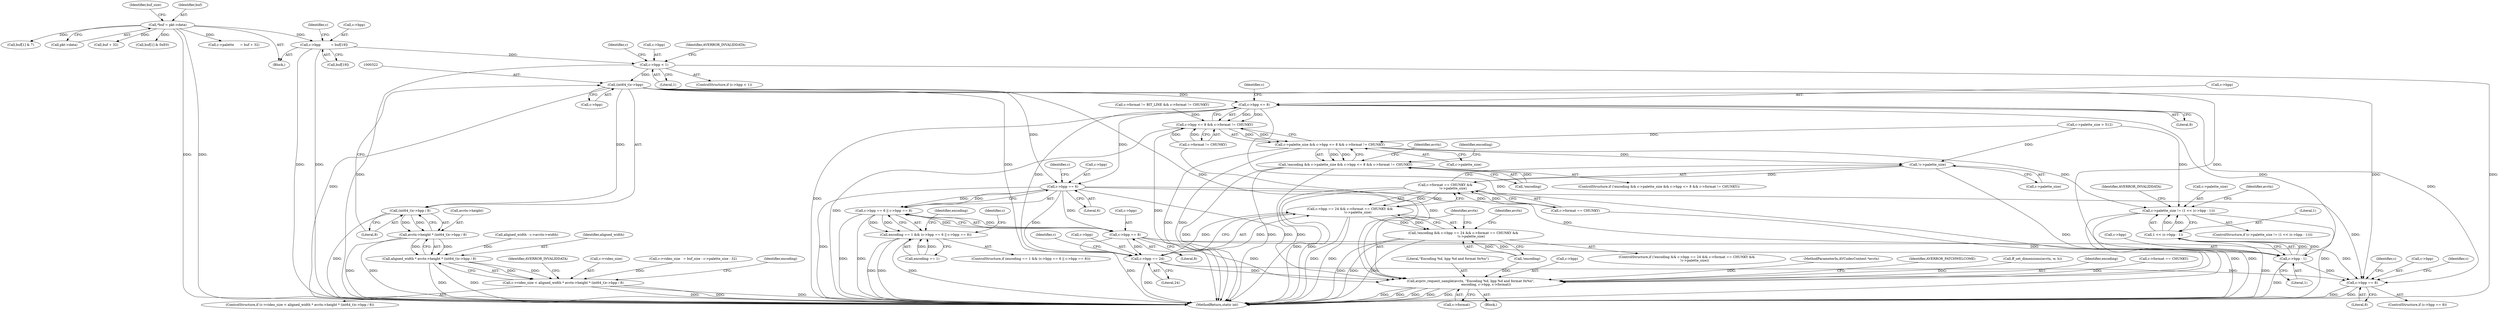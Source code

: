 digraph "0_FFmpeg_1e42736b95065c69a7481d0cf55247024f54b660@array" {
"1000168" [label="(Call,c->bpp          = buf[19])"];
"1000127" [label="(Call,*buf = pkt->data)"];
"1000232" [label="(Call,c->bpp < 1)"];
"1000321" [label="(Call,(int64_t)c->bpp)"];
"1000320" [label="(Call,(int64_t)c->bpp / 8)"];
"1000316" [label="(Call,avctx->height * (int64_t)c->bpp / 8)"];
"1000314" [label="(Call,aligned_width * avctx->height * (int64_t)c->bpp / 8)"];
"1000310" [label="(Call,c->video_size < aligned_width * avctx->height * (int64_t)c->bpp / 8)"];
"1000338" [label="(Call,c->bpp <= 8)"];
"1000337" [label="(Call,c->bpp <= 8 && c->format != CHUNKY)"];
"1000333" [label="(Call,c->palette_size && c->bpp <= 8 && c->format != CHUNKY)"];
"1000330" [label="(Call,!encoding && c->palette_size && c->bpp <= 8 && c->format != CHUNKY)"];
"1000373" [label="(Call,c->palette_size != (1 << (c->bpp - 1)))"];
"1000408" [label="(Call,!c->palette_size)"];
"1000402" [label="(Call,c->format == CHUNKY &&\n               !c->palette_size)"];
"1000396" [label="(Call,c->bpp == 24 && c->format == CHUNKY &&\n               !c->palette_size)"];
"1000393" [label="(Call,!encoding && c->bpp == 24 && c->format == CHUNKY &&\n               !c->palette_size)"];
"1000361" [label="(Call,c->bpp == 6)"];
"1000360" [label="(Call,c->bpp == 6 || c->bpp == 8)"];
"1000356" [label="(Call,encoding == 1 && (c->bpp == 6 || c->bpp == 8))"];
"1000366" [label="(Call,c->bpp == 8)"];
"1000379" [label="(Call,c->bpp - 1)"];
"1000377" [label="(Call,1 << (c->bpp - 1))"];
"1000474" [label="(Call,c->bpp == 8)"];
"1000397" [label="(Call,c->bpp == 24)"];
"1000420" [label="(Call,avpriv_request_sample(avctx, \"Encoding %d, bpp %d and format 0x%x\",\n                              encoding, c->bpp, c->format))"];
"1000396" [label="(Call,c->bpp == 24 && c->format == CHUNKY &&\n               !c->palette_size)"];
"1000246" [label="(Call,c->format != BIT_LINE && c->format != CHUNKY)"];
"1000334" [label="(Call,c->palette_size)"];
"1000484" [label="(Identifier,c)"];
"1000409" [label="(Call,c->palette_size)"];
"1000105" [label="(Block,)"];
"1000140" [label="(Call,buf[1] & 7)"];
"1000314" [label="(Call,aligned_width * avctx->height * (int64_t)c->bpp / 8)"];
"1000330" [label="(Call,!encoding && c->palette_size && c->bpp <= 8 && c->format != CHUNKY)"];
"1000177" [label="(Identifier,c)"];
"1000422" [label="(Literal,\"Encoding %d, bpp %d and format 0x%x\")"];
"1000478" [label="(Literal,8)"];
"1000317" [label="(Call,avctx->height)"];
"1000351" [label="(Identifier,avctx)"];
"1000370" [label="(Literal,8)"];
"1000169" [label="(Call,c->bpp)"];
"1000331" [label="(Call,!encoding)"];
"1000378" [label="(Literal,1)"];
"1000394" [label="(Call,!encoding)"];
"1000342" [label="(Literal,8)"];
"1000427" [label="(Call,c->format)"];
"1000345" [label="(Identifier,c)"];
"1000368" [label="(Identifier,c)"];
"1000236" [label="(Literal,1)"];
"1000328" [label="(Identifier,AVERROR_INVALIDDATA)"];
"1000393" [label="(Call,!encoding && c->bpp == 24 && c->format == CHUNKY &&\n               !c->palette_size)"];
"1000392" [label="(ControlStructure,if (!encoding && c->bpp == 24 && c->format == CHUNKY &&\n               !c->palette_size))"];
"1000302" [label="(Call,aligned_width - c->avctx->width)"];
"1000385" [label="(Identifier,AVERROR_INVALIDDATA)"];
"1000424" [label="(Call,c->bpp)"];
"1000320" [label="(Call,(int64_t)c->bpp / 8)"];
"1000101" [label="(MethodParameterIn,AVCodecContext *avctx)"];
"1000408" [label="(Call,!c->palette_size)"];
"1000405" [label="(Identifier,c)"];
"1000375" [label="(Identifier,c)"];
"1000129" [label="(Call,pkt->data)"];
"1000233" [label="(Call,c->bpp)"];
"1000232" [label="(Call,c->bpp < 1)"];
"1000415" [label="(Identifier,avctx)"];
"1000475" [label="(Call,c->bpp)"];
"1000134" [label="(Identifier,buf_size)"];
"1000366" [label="(Call,c->bpp == 8)"];
"1000431" [label="(Identifier,AVERROR_PATCHWELCOME)"];
"1000128" [label="(Identifier,buf)"];
"1000473" [label="(ControlStructure,if (c->bpp == 8))"];
"1000238" [label="(Identifier,AVERROR_INVALIDDATA)"];
"1000214" [label="(Call,c->palette_size > 512)"];
"1000474" [label="(Call,c->bpp == 8)"];
"1000188" [label="(Call,buf + 32)"];
"1000337" [label="(Call,c->bpp <= 8 && c->format != CHUNKY)"];
"1000365" [label="(Literal,6)"];
"1000373" [label="(Call,c->palette_size != (1 << (c->bpp - 1)))"];
"1000323" [label="(Call,c->bpp)"];
"1000315" [label="(Identifier,aligned_width)"];
"1000395" [label="(Identifier,encoding)"];
"1000374" [label="(Call,c->palette_size)"];
"1000270" [label="(Call,ff_set_dimensions(avctx, w, h))"];
"1000421" [label="(Identifier,avctx)"];
"1000311" [label="(Call,c->video_size)"];
"1000397" [label="(Call,c->bpp == 24)"];
"1000383" [label="(Literal,1)"];
"1000356" [label="(Call,encoding == 1 && (c->bpp == 6 || c->bpp == 8))"];
"1000357" [label="(Call,encoding == 1)"];
"1000310" [label="(Call,c->video_size < aligned_width * avctx->height * (int64_t)c->bpp / 8)"];
"1000309" [label="(ControlStructure,if (c->video_size < aligned_width * avctx->height * (int64_t)c->bpp / 8))"];
"1000202" [label="(Call,c->video_size   = buf_size - c->palette_size - 32)"];
"1000149" [label="(Call,buf[1] & 0xE0)"];
"1000339" [label="(Call,c->bpp)"];
"1000367" [label="(Call,c->bpp)"];
"1000326" [label="(Literal,8)"];
"1000333" [label="(Call,c->palette_size && c->bpp <= 8 && c->format != CHUNKY)"];
"1000231" [label="(ControlStructure,if (c->bpp < 1))"];
"1000329" [label="(ControlStructure,if (!encoding && c->palette_size && c->bpp <= 8 && c->format != CHUNKY))"];
"1000360" [label="(Call,c->bpp == 6 || c->bpp == 8)"];
"1000127" [label="(Call,*buf = pkt->data)"];
"1000403" [label="(Call,c->format == CHUNKY)"];
"1000380" [label="(Call,c->bpp)"];
"1000243" [label="(Identifier,c)"];
"1000338" [label="(Call,c->bpp <= 8)"];
"1000361" [label="(Call,c->bpp == 6)"];
"1000372" [label="(ControlStructure,if (c->palette_size != (1 << (c->bpp - 1))))"];
"1000480" [label="(Identifier,c)"];
"1000321" [label="(Call,(int64_t)c->bpp)"];
"1000168" [label="(Call,c->bpp          = buf[19])"];
"1000316" [label="(Call,avctx->height * (int64_t)c->bpp / 8)"];
"1000332" [label="(Identifier,encoding)"];
"1000508" [label="(MethodReturn,static int)"];
"1000172" [label="(Call,buf[19])"];
"1000355" [label="(ControlStructure,if (encoding == 1 && (c->bpp == 6 || c->bpp == 8)))"];
"1000377" [label="(Call,1 << (c->bpp - 1))"];
"1000401" [label="(Literal,24)"];
"1000184" [label="(Call,c->palette      = buf + 32)"];
"1000423" [label="(Identifier,encoding)"];
"1000398" [label="(Call,c->bpp)"];
"1000420" [label="(Call,avpriv_request_sample(avctx, \"Encoding %d, bpp %d and format 0x%x\",\n                              encoding, c->bpp, c->format))"];
"1000419" [label="(Block,)"];
"1000388" [label="(Identifier,avctx)"];
"1000278" [label="(Call,c->format == CHUNKY)"];
"1000343" [label="(Call,c->format != CHUNKY)"];
"1000402" [label="(Call,c->format == CHUNKY &&\n               !c->palette_size)"];
"1000379" [label="(Call,c->bpp - 1)"];
"1000362" [label="(Call,c->bpp)"];
"1000358" [label="(Identifier,encoding)"];
"1000168" -> "1000105"  [label="AST: "];
"1000168" -> "1000172"  [label="CFG: "];
"1000169" -> "1000168"  [label="AST: "];
"1000172" -> "1000168"  [label="AST: "];
"1000177" -> "1000168"  [label="CFG: "];
"1000168" -> "1000508"  [label="DDG: "];
"1000168" -> "1000508"  [label="DDG: "];
"1000127" -> "1000168"  [label="DDG: "];
"1000168" -> "1000232"  [label="DDG: "];
"1000127" -> "1000105"  [label="AST: "];
"1000127" -> "1000129"  [label="CFG: "];
"1000128" -> "1000127"  [label="AST: "];
"1000129" -> "1000127"  [label="AST: "];
"1000134" -> "1000127"  [label="CFG: "];
"1000127" -> "1000508"  [label="DDG: "];
"1000127" -> "1000508"  [label="DDG: "];
"1000127" -> "1000140"  [label="DDG: "];
"1000127" -> "1000149"  [label="DDG: "];
"1000127" -> "1000184"  [label="DDG: "];
"1000127" -> "1000188"  [label="DDG: "];
"1000232" -> "1000231"  [label="AST: "];
"1000232" -> "1000236"  [label="CFG: "];
"1000233" -> "1000232"  [label="AST: "];
"1000236" -> "1000232"  [label="AST: "];
"1000238" -> "1000232"  [label="CFG: "];
"1000243" -> "1000232"  [label="CFG: "];
"1000232" -> "1000508"  [label="DDG: "];
"1000232" -> "1000508"  [label="DDG: "];
"1000232" -> "1000321"  [label="DDG: "];
"1000321" -> "1000320"  [label="AST: "];
"1000321" -> "1000323"  [label="CFG: "];
"1000322" -> "1000321"  [label="AST: "];
"1000323" -> "1000321"  [label="AST: "];
"1000326" -> "1000321"  [label="CFG: "];
"1000321" -> "1000508"  [label="DDG: "];
"1000321" -> "1000320"  [label="DDG: "];
"1000321" -> "1000338"  [label="DDG: "];
"1000321" -> "1000361"  [label="DDG: "];
"1000321" -> "1000379"  [label="DDG: "];
"1000321" -> "1000397"  [label="DDG: "];
"1000321" -> "1000420"  [label="DDG: "];
"1000321" -> "1000474"  [label="DDG: "];
"1000320" -> "1000316"  [label="AST: "];
"1000320" -> "1000326"  [label="CFG: "];
"1000326" -> "1000320"  [label="AST: "];
"1000316" -> "1000320"  [label="CFG: "];
"1000320" -> "1000508"  [label="DDG: "];
"1000320" -> "1000316"  [label="DDG: "];
"1000320" -> "1000316"  [label="DDG: "];
"1000316" -> "1000314"  [label="AST: "];
"1000317" -> "1000316"  [label="AST: "];
"1000314" -> "1000316"  [label="CFG: "];
"1000316" -> "1000508"  [label="DDG: "];
"1000316" -> "1000508"  [label="DDG: "];
"1000316" -> "1000314"  [label="DDG: "];
"1000316" -> "1000314"  [label="DDG: "];
"1000314" -> "1000310"  [label="AST: "];
"1000315" -> "1000314"  [label="AST: "];
"1000310" -> "1000314"  [label="CFG: "];
"1000314" -> "1000508"  [label="DDG: "];
"1000314" -> "1000508"  [label="DDG: "];
"1000314" -> "1000310"  [label="DDG: "];
"1000314" -> "1000310"  [label="DDG: "];
"1000302" -> "1000314"  [label="DDG: "];
"1000310" -> "1000309"  [label="AST: "];
"1000311" -> "1000310"  [label="AST: "];
"1000328" -> "1000310"  [label="CFG: "];
"1000332" -> "1000310"  [label="CFG: "];
"1000310" -> "1000508"  [label="DDG: "];
"1000310" -> "1000508"  [label="DDG: "];
"1000310" -> "1000508"  [label="DDG: "];
"1000202" -> "1000310"  [label="DDG: "];
"1000338" -> "1000337"  [label="AST: "];
"1000338" -> "1000342"  [label="CFG: "];
"1000339" -> "1000338"  [label="AST: "];
"1000342" -> "1000338"  [label="AST: "];
"1000345" -> "1000338"  [label="CFG: "];
"1000337" -> "1000338"  [label="CFG: "];
"1000338" -> "1000508"  [label="DDG: "];
"1000338" -> "1000337"  [label="DDG: "];
"1000338" -> "1000337"  [label="DDG: "];
"1000338" -> "1000361"  [label="DDG: "];
"1000338" -> "1000379"  [label="DDG: "];
"1000338" -> "1000397"  [label="DDG: "];
"1000338" -> "1000420"  [label="DDG: "];
"1000338" -> "1000474"  [label="DDG: "];
"1000337" -> "1000333"  [label="AST: "];
"1000337" -> "1000343"  [label="CFG: "];
"1000343" -> "1000337"  [label="AST: "];
"1000333" -> "1000337"  [label="CFG: "];
"1000337" -> "1000508"  [label="DDG: "];
"1000337" -> "1000508"  [label="DDG: "];
"1000337" -> "1000333"  [label="DDG: "];
"1000337" -> "1000333"  [label="DDG: "];
"1000343" -> "1000337"  [label="DDG: "];
"1000343" -> "1000337"  [label="DDG: "];
"1000246" -> "1000337"  [label="DDG: "];
"1000333" -> "1000330"  [label="AST: "];
"1000333" -> "1000334"  [label="CFG: "];
"1000334" -> "1000333"  [label="AST: "];
"1000330" -> "1000333"  [label="CFG: "];
"1000333" -> "1000508"  [label="DDG: "];
"1000333" -> "1000508"  [label="DDG: "];
"1000333" -> "1000330"  [label="DDG: "];
"1000333" -> "1000330"  [label="DDG: "];
"1000214" -> "1000333"  [label="DDG: "];
"1000333" -> "1000373"  [label="DDG: "];
"1000333" -> "1000408"  [label="DDG: "];
"1000330" -> "1000329"  [label="AST: "];
"1000330" -> "1000331"  [label="CFG: "];
"1000331" -> "1000330"  [label="AST: "];
"1000351" -> "1000330"  [label="CFG: "];
"1000358" -> "1000330"  [label="CFG: "];
"1000330" -> "1000508"  [label="DDG: "];
"1000330" -> "1000508"  [label="DDG: "];
"1000330" -> "1000508"  [label="DDG: "];
"1000331" -> "1000330"  [label="DDG: "];
"1000373" -> "1000372"  [label="AST: "];
"1000373" -> "1000377"  [label="CFG: "];
"1000374" -> "1000373"  [label="AST: "];
"1000377" -> "1000373"  [label="AST: "];
"1000385" -> "1000373"  [label="CFG: "];
"1000388" -> "1000373"  [label="CFG: "];
"1000373" -> "1000508"  [label="DDG: "];
"1000373" -> "1000508"  [label="DDG: "];
"1000373" -> "1000508"  [label="DDG: "];
"1000214" -> "1000373"  [label="DDG: "];
"1000377" -> "1000373"  [label="DDG: "];
"1000377" -> "1000373"  [label="DDG: "];
"1000408" -> "1000402"  [label="AST: "];
"1000408" -> "1000409"  [label="CFG: "];
"1000409" -> "1000408"  [label="AST: "];
"1000402" -> "1000408"  [label="CFG: "];
"1000408" -> "1000508"  [label="DDG: "];
"1000408" -> "1000402"  [label="DDG: "];
"1000214" -> "1000408"  [label="DDG: "];
"1000402" -> "1000396"  [label="AST: "];
"1000402" -> "1000403"  [label="CFG: "];
"1000403" -> "1000402"  [label="AST: "];
"1000396" -> "1000402"  [label="CFG: "];
"1000402" -> "1000508"  [label="DDG: "];
"1000402" -> "1000508"  [label="DDG: "];
"1000402" -> "1000396"  [label="DDG: "];
"1000402" -> "1000396"  [label="DDG: "];
"1000403" -> "1000402"  [label="DDG: "];
"1000403" -> "1000402"  [label="DDG: "];
"1000396" -> "1000393"  [label="AST: "];
"1000396" -> "1000397"  [label="CFG: "];
"1000397" -> "1000396"  [label="AST: "];
"1000393" -> "1000396"  [label="CFG: "];
"1000396" -> "1000508"  [label="DDG: "];
"1000396" -> "1000508"  [label="DDG: "];
"1000396" -> "1000393"  [label="DDG: "];
"1000396" -> "1000393"  [label="DDG: "];
"1000397" -> "1000396"  [label="DDG: "];
"1000397" -> "1000396"  [label="DDG: "];
"1000393" -> "1000392"  [label="AST: "];
"1000393" -> "1000394"  [label="CFG: "];
"1000394" -> "1000393"  [label="AST: "];
"1000415" -> "1000393"  [label="CFG: "];
"1000421" -> "1000393"  [label="CFG: "];
"1000393" -> "1000508"  [label="DDG: "];
"1000393" -> "1000508"  [label="DDG: "];
"1000393" -> "1000508"  [label="DDG: "];
"1000394" -> "1000393"  [label="DDG: "];
"1000361" -> "1000360"  [label="AST: "];
"1000361" -> "1000365"  [label="CFG: "];
"1000362" -> "1000361"  [label="AST: "];
"1000365" -> "1000361"  [label="AST: "];
"1000368" -> "1000361"  [label="CFG: "];
"1000360" -> "1000361"  [label="CFG: "];
"1000361" -> "1000508"  [label="DDG: "];
"1000361" -> "1000360"  [label="DDG: "];
"1000361" -> "1000360"  [label="DDG: "];
"1000361" -> "1000366"  [label="DDG: "];
"1000361" -> "1000379"  [label="DDG: "];
"1000361" -> "1000397"  [label="DDG: "];
"1000361" -> "1000420"  [label="DDG: "];
"1000361" -> "1000474"  [label="DDG: "];
"1000360" -> "1000356"  [label="AST: "];
"1000360" -> "1000366"  [label="CFG: "];
"1000366" -> "1000360"  [label="AST: "];
"1000356" -> "1000360"  [label="CFG: "];
"1000360" -> "1000508"  [label="DDG: "];
"1000360" -> "1000508"  [label="DDG: "];
"1000360" -> "1000356"  [label="DDG: "];
"1000360" -> "1000356"  [label="DDG: "];
"1000366" -> "1000360"  [label="DDG: "];
"1000366" -> "1000360"  [label="DDG: "];
"1000356" -> "1000355"  [label="AST: "];
"1000356" -> "1000357"  [label="CFG: "];
"1000357" -> "1000356"  [label="AST: "];
"1000375" -> "1000356"  [label="CFG: "];
"1000395" -> "1000356"  [label="CFG: "];
"1000356" -> "1000508"  [label="DDG: "];
"1000356" -> "1000508"  [label="DDG: "];
"1000356" -> "1000508"  [label="DDG: "];
"1000357" -> "1000356"  [label="DDG: "];
"1000357" -> "1000356"  [label="DDG: "];
"1000366" -> "1000370"  [label="CFG: "];
"1000367" -> "1000366"  [label="AST: "];
"1000370" -> "1000366"  [label="AST: "];
"1000366" -> "1000508"  [label="DDG: "];
"1000366" -> "1000379"  [label="DDG: "];
"1000366" -> "1000397"  [label="DDG: "];
"1000366" -> "1000420"  [label="DDG: "];
"1000366" -> "1000474"  [label="DDG: "];
"1000379" -> "1000377"  [label="AST: "];
"1000379" -> "1000383"  [label="CFG: "];
"1000380" -> "1000379"  [label="AST: "];
"1000383" -> "1000379"  [label="AST: "];
"1000377" -> "1000379"  [label="CFG: "];
"1000379" -> "1000508"  [label="DDG: "];
"1000379" -> "1000377"  [label="DDG: "];
"1000379" -> "1000377"  [label="DDG: "];
"1000379" -> "1000474"  [label="DDG: "];
"1000378" -> "1000377"  [label="AST: "];
"1000377" -> "1000508"  [label="DDG: "];
"1000474" -> "1000473"  [label="AST: "];
"1000474" -> "1000478"  [label="CFG: "];
"1000475" -> "1000474"  [label="AST: "];
"1000478" -> "1000474"  [label="AST: "];
"1000480" -> "1000474"  [label="CFG: "];
"1000484" -> "1000474"  [label="CFG: "];
"1000474" -> "1000508"  [label="DDG: "];
"1000474" -> "1000508"  [label="DDG: "];
"1000397" -> "1000474"  [label="DDG: "];
"1000397" -> "1000401"  [label="CFG: "];
"1000398" -> "1000397"  [label="AST: "];
"1000401" -> "1000397"  [label="AST: "];
"1000405" -> "1000397"  [label="CFG: "];
"1000397" -> "1000508"  [label="DDG: "];
"1000397" -> "1000420"  [label="DDG: "];
"1000420" -> "1000419"  [label="AST: "];
"1000420" -> "1000427"  [label="CFG: "];
"1000421" -> "1000420"  [label="AST: "];
"1000422" -> "1000420"  [label="AST: "];
"1000423" -> "1000420"  [label="AST: "];
"1000424" -> "1000420"  [label="AST: "];
"1000427" -> "1000420"  [label="AST: "];
"1000431" -> "1000420"  [label="CFG: "];
"1000420" -> "1000508"  [label="DDG: "];
"1000420" -> "1000508"  [label="DDG: "];
"1000420" -> "1000508"  [label="DDG: "];
"1000420" -> "1000508"  [label="DDG: "];
"1000420" -> "1000508"  [label="DDG: "];
"1000270" -> "1000420"  [label="DDG: "];
"1000101" -> "1000420"  [label="DDG: "];
"1000394" -> "1000420"  [label="DDG: "];
"1000343" -> "1000420"  [label="DDG: "];
"1000403" -> "1000420"  [label="DDG: "];
"1000278" -> "1000420"  [label="DDG: "];
}
